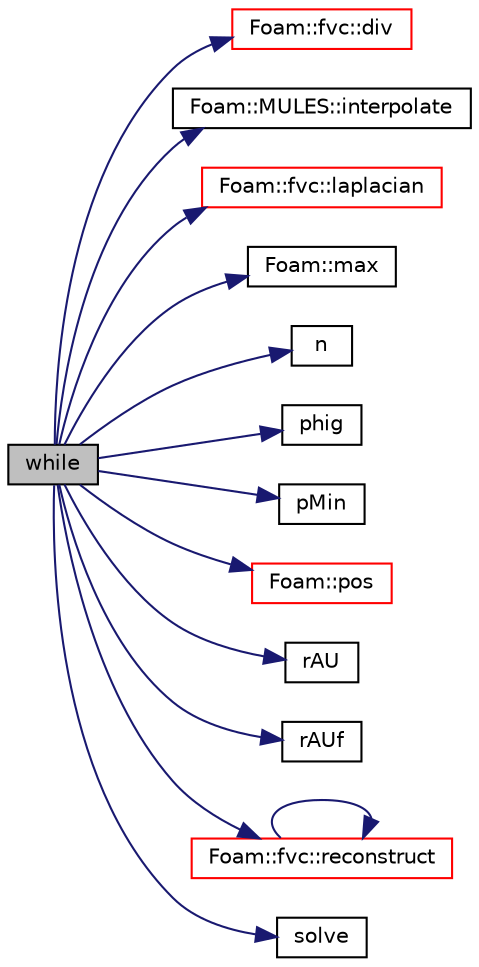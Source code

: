digraph "while"
{
  bgcolor="transparent";
  edge [fontname="Helvetica",fontsize="10",labelfontname="Helvetica",labelfontsize="10"];
  node [fontname="Helvetica",fontsize="10",shape=record];
  rankdir="LR";
  Node1 [label="while",height=0.2,width=0.4,color="black", fillcolor="grey75", style="filled", fontcolor="black"];
  Node1 -> Node2 [color="midnightblue",fontsize="10",style="solid",fontname="Helvetica"];
  Node2 [label="Foam::fvc::div",height=0.2,width=0.4,color="red",URL="$a10792.html#a585533948ad80abfe589d920c641f251"];
  Node1 -> Node3 [color="midnightblue",fontsize="10",style="solid",fontname="Helvetica"];
  Node3 [label="Foam::MULES::interpolate",height=0.2,width=0.4,color="black",URL="$a10816.html#a4d62f21551985d814104861e7c1d9b4f"];
  Node1 -> Node4 [color="midnightblue",fontsize="10",style="solid",fontname="Helvetica"];
  Node4 [label="Foam::fvc::laplacian",height=0.2,width=0.4,color="red",URL="$a10792.html#ac75bff389d0405149b204b0d7ac214cd"];
  Node1 -> Node5 [color="midnightblue",fontsize="10",style="solid",fontname="Helvetica"];
  Node5 [label="Foam::max",height=0.2,width=0.4,color="black",URL="$a10758.html#ac993e906cf2774ae77e666bc24e81733"];
  Node1 -> Node6 [color="midnightblue",fontsize="10",style="solid",fontname="Helvetica"];
  Node6 [label="n",height=0.2,width=0.4,color="black",URL="$a02937.html#a31a3e4bdfc5276bf56f13bf778a817cb"];
  Node1 -> Node7 [color="midnightblue",fontsize="10",style="solid",fontname="Helvetica"];
  Node7 [label="phig",height=0.2,width=0.4,color="black",URL="$a02938.html#a556bb449d809ee40ca35cc2ee766b26d"];
  Node1 -> Node8 [color="midnightblue",fontsize="10",style="solid",fontname="Helvetica"];
  Node8 [label="pMin",height=0.2,width=0.4,color="black",URL="$a04505.html#a48bbce368545974bebafe3faccb1040b"];
  Node1 -> Node9 [color="midnightblue",fontsize="10",style="solid",fontname="Helvetica"];
  Node9 [label="Foam::pos",height=0.2,width=0.4,color="red",URL="$a10758.html#a09a190b59f3d01b258bca0fa964a6212"];
  Node1 -> Node10 [color="midnightblue",fontsize="10",style="solid",fontname="Helvetica"];
  Node10 [label="rAU",height=0.2,width=0.4,color="black",URL="$a02937.html#a4ae3ff6f0732a8a206a641d7ff2d9f7d"];
  Node1 -> Node11 [color="midnightblue",fontsize="10",style="solid",fontname="Helvetica"];
  Node11 [label="rAUf",height=0.2,width=0.4,color="black",URL="$a02950.html#ae693ae4c2085edc7ebb2aac47e046b2d"];
  Node1 -> Node12 [color="midnightblue",fontsize="10",style="solid",fontname="Helvetica"];
  Node12 [label="Foam::fvc::reconstruct",height=0.2,width=0.4,color="red",URL="$a10792.html#ad8a6471328adb4cddcc0d4cedfa39ca2"];
  Node12 -> Node12 [color="midnightblue",fontsize="10",style="solid",fontname="Helvetica"];
  Node1 -> Node13 [color="midnightblue",fontsize="10",style="solid",fontname="Helvetica"];
  Node13 [label="solve",height=0.2,width=0.4,color="black",URL="$a02966.html#a63a249aff939702e1f4e9e11464c663c"];
}
